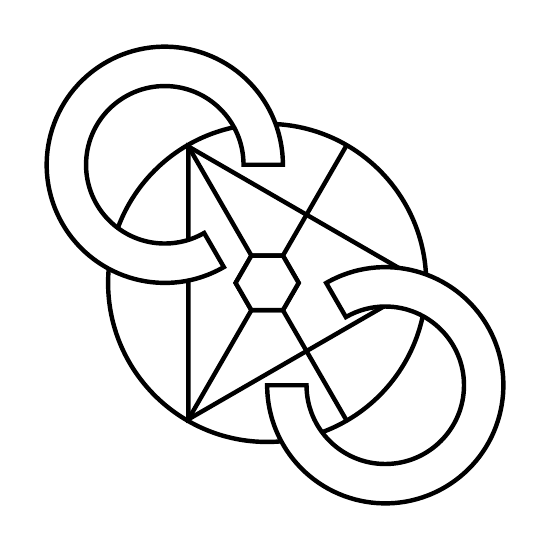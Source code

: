 \begin{tikzpicture}

\tikzstyle{edge} = [draw, thick]
\tikzstyle{border} = [draw, ultra thick, black]
\tikzstyle{vertex} = [draw] 

  
% Radius of regular polygons
  \newdimen\R
  \R=2cm
  \draw[border] (0:\R)--(120:\R) -- (-120:\R)-- cycle;
  \draw[border] (0,0) circle (1.01*\R);
  \draw[border] (0,0) -- (60:\R);
  \draw[border] (0,0) -- (120:\R);
  \draw[border] (0,0) -- (-60:\R);
  \draw[border] (0,0) -- (-120:\R);

 \R=0.4cm
  \draw[border] (0:\R) \foreach \x in {60,120,...,360} { -- (\x:\R) }[fill=white] 
   -- cycle;

  \draw[border] (0:\R) \foreach \x in {60,120,...,360} { -- (\x:\R) }[fill=white] 
   -- cycle;
\begin{scope}[rotate=180,yshift=-1.25 cm]
 % \draw[border] (0,0)--(60:\R) -- (120:\R)-- cycle;
\end{scope}

\begin{scope}[xshift=-1.3cm, yshift=1.5cm,rotate=0]
\filldraw[border,fill=white] 
(1,0) 
   arc [radius=1, start angle=0, delta angle=300]                  
-- (300:1.5) arc [radius=1.5, start angle=300, delta angle=-300]
-- cycle; 
\end{scope}
\begin{scope}[xshift=1.5cm, yshift=-1.3cm,rotate=180]
\filldraw[border,fill=white] 
(1,0) 
   arc [radius=1, start angle=0, delta angle=300]                  
-- (300:1.5) arc [radius=1.5, start angle=300, delta angle=-300]
-- cycle; 
\end{scope}
\end{tikzpicture}
